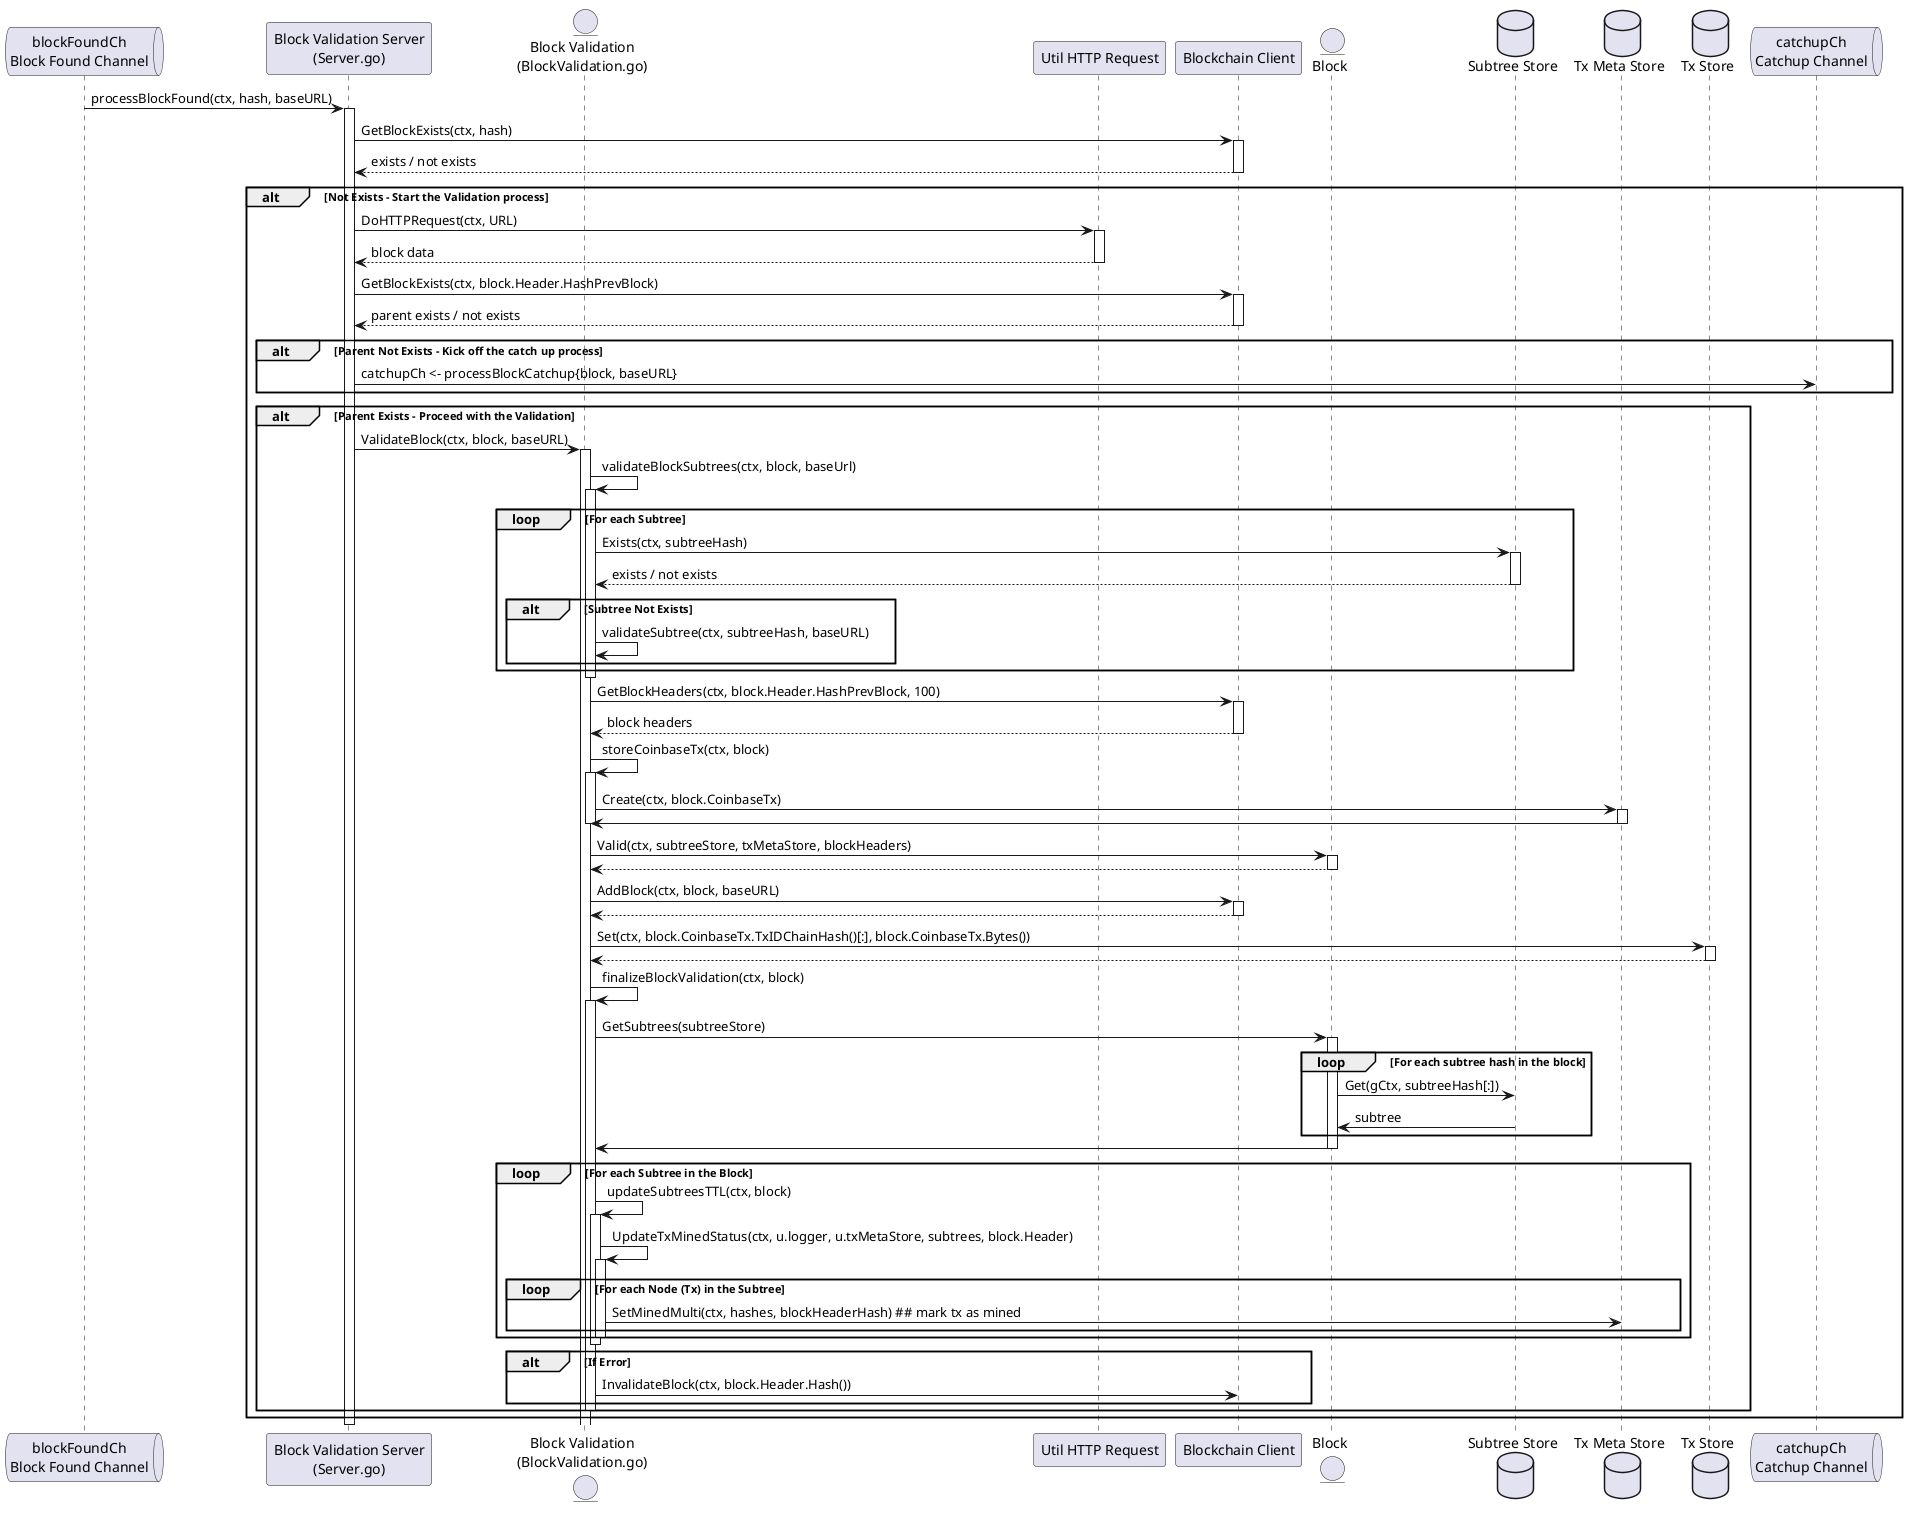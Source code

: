 @startuml
queue "blockFoundCh\nBlock Found Channel" as BFC
participant "Block Validation Server\n(Server.go)" as BVS
entity "Block Validation\n(BlockValidation.go)" as BVVB
participant "Util HTTP Request" as Util
participant "Blockchain Client" as BC
entity "Block" as Block
database "Subtree Store" as SubtreeStore
database "Tx Meta Store" as TxMetaStore
database "Tx Store" as TxStore
queue "catchupCh\nCatchup Channel" as CCC

BFC -> BVS: processBlockFound(ctx, hash, baseURL)
activate BVS

BVS -> BC: GetBlockExists(ctx, hash)
activate BC
BC --> BVS: exists / not exists
deactivate BC

alt Not Exists - Start the Validation process
    BVS -> Util: DoHTTPRequest(ctx, URL)
    activate Util
    Util --> BVS: block data
    deactivate Util

    BVS -> BC: GetBlockExists(ctx, block.Header.HashPrevBlock)
    activate BC
    BC --> BVS: parent exists / not exists
    deactivate BC

    alt Parent Not Exists - Kick off the catch up process
        BVS -> CCC: catchupCh <- processBlockCatchup{block, baseURL}
    end

    alt Parent Exists - Proceed with the Validation

    BVS -> BVVB: ValidateBlock(ctx, block, baseURL)
    activate BVVB
    BVVB -> BVVB: validateBlockSubtrees(ctx, block, baseUrl)
    activate BVVB

    loop For each Subtree
       BVVB -> SubtreeStore: Exists(ctx, subtreeHash)
       activate SubtreeStore
       SubtreeStore --> BVVB: exists / not exists
       deactivate SubtreeStore

        alt Subtree Not Exists
           BVVB -> BVVB: validateSubtree(ctx, subtreeHash, baseURL)
        end
    end

    deactivate BVVB

    BVVB -> BC: GetBlockHeaders(ctx, block.Header.HashPrevBlock, 100)
    activate BC
    BC --> BVVB: block headers
    deactivate BC

    BVVB -> BVVB: storeCoinbaseTx(ctx, block)
    activate BVVB
    BVVB -> TxMetaStore: Create(ctx, block.CoinbaseTx)
    activate TxMetaStore
    TxMetaStore -> BVVB
    deactivate TxMetaStore
    deactivate BVVB


    BVVB -> Block: Valid(ctx, subtreeStore, txMetaStore, blockHeaders)
    activate Block
    Block --> BVVB
    deactivate Block


    BVVB -> BC: AddBlock(ctx, block, baseURL)
    activate BC
    BC --> BVVB
    deactivate BC

    BVVB -> TxStore: Set(ctx, block.CoinbaseTx.TxIDChainHash()[:], block.CoinbaseTx.Bytes())
    activate TxStore
    TxStore --> BVVB
    deactivate TxStore



    BVVB -> BVVB: finalizeBlockValidation(ctx, block)
    activate BVVB
    BVVB -> Block: GetSubtrees(subtreeStore)
    activate Block
    loop For each subtree hash in the block
        Block -> SubtreeStore: Get(gCtx, subtreeHash[:])
        SubtreeStore -> Block: subtree
    end
    Block -> BVVB
    deactivate Block
    loop For each Subtree in the Block
       BVVB -> BVVB: updateSubtreesTTL(ctx, block)
       activate BVVB
       BVVB -> BVVB: UpdateTxMinedStatus(ctx, u.logger, u.txMetaStore, subtrees, block.Header)
       activate BVVB
       loop For each Node (Tx) in the Subtree
          BVVB  -> TxMetaStore: SetMinedMulti(ctx, hashes, blockHeaderHash) ## mark tx as mined
       end

       deactivate BVVB
    end
    deactivate BVVB
    alt If Error
    BVVB  -> BC: InvalidateBlock(ctx, block.Header.Hash())
    end
    deactivate BVVB
    end

end

deactivate BVS

@enduml
